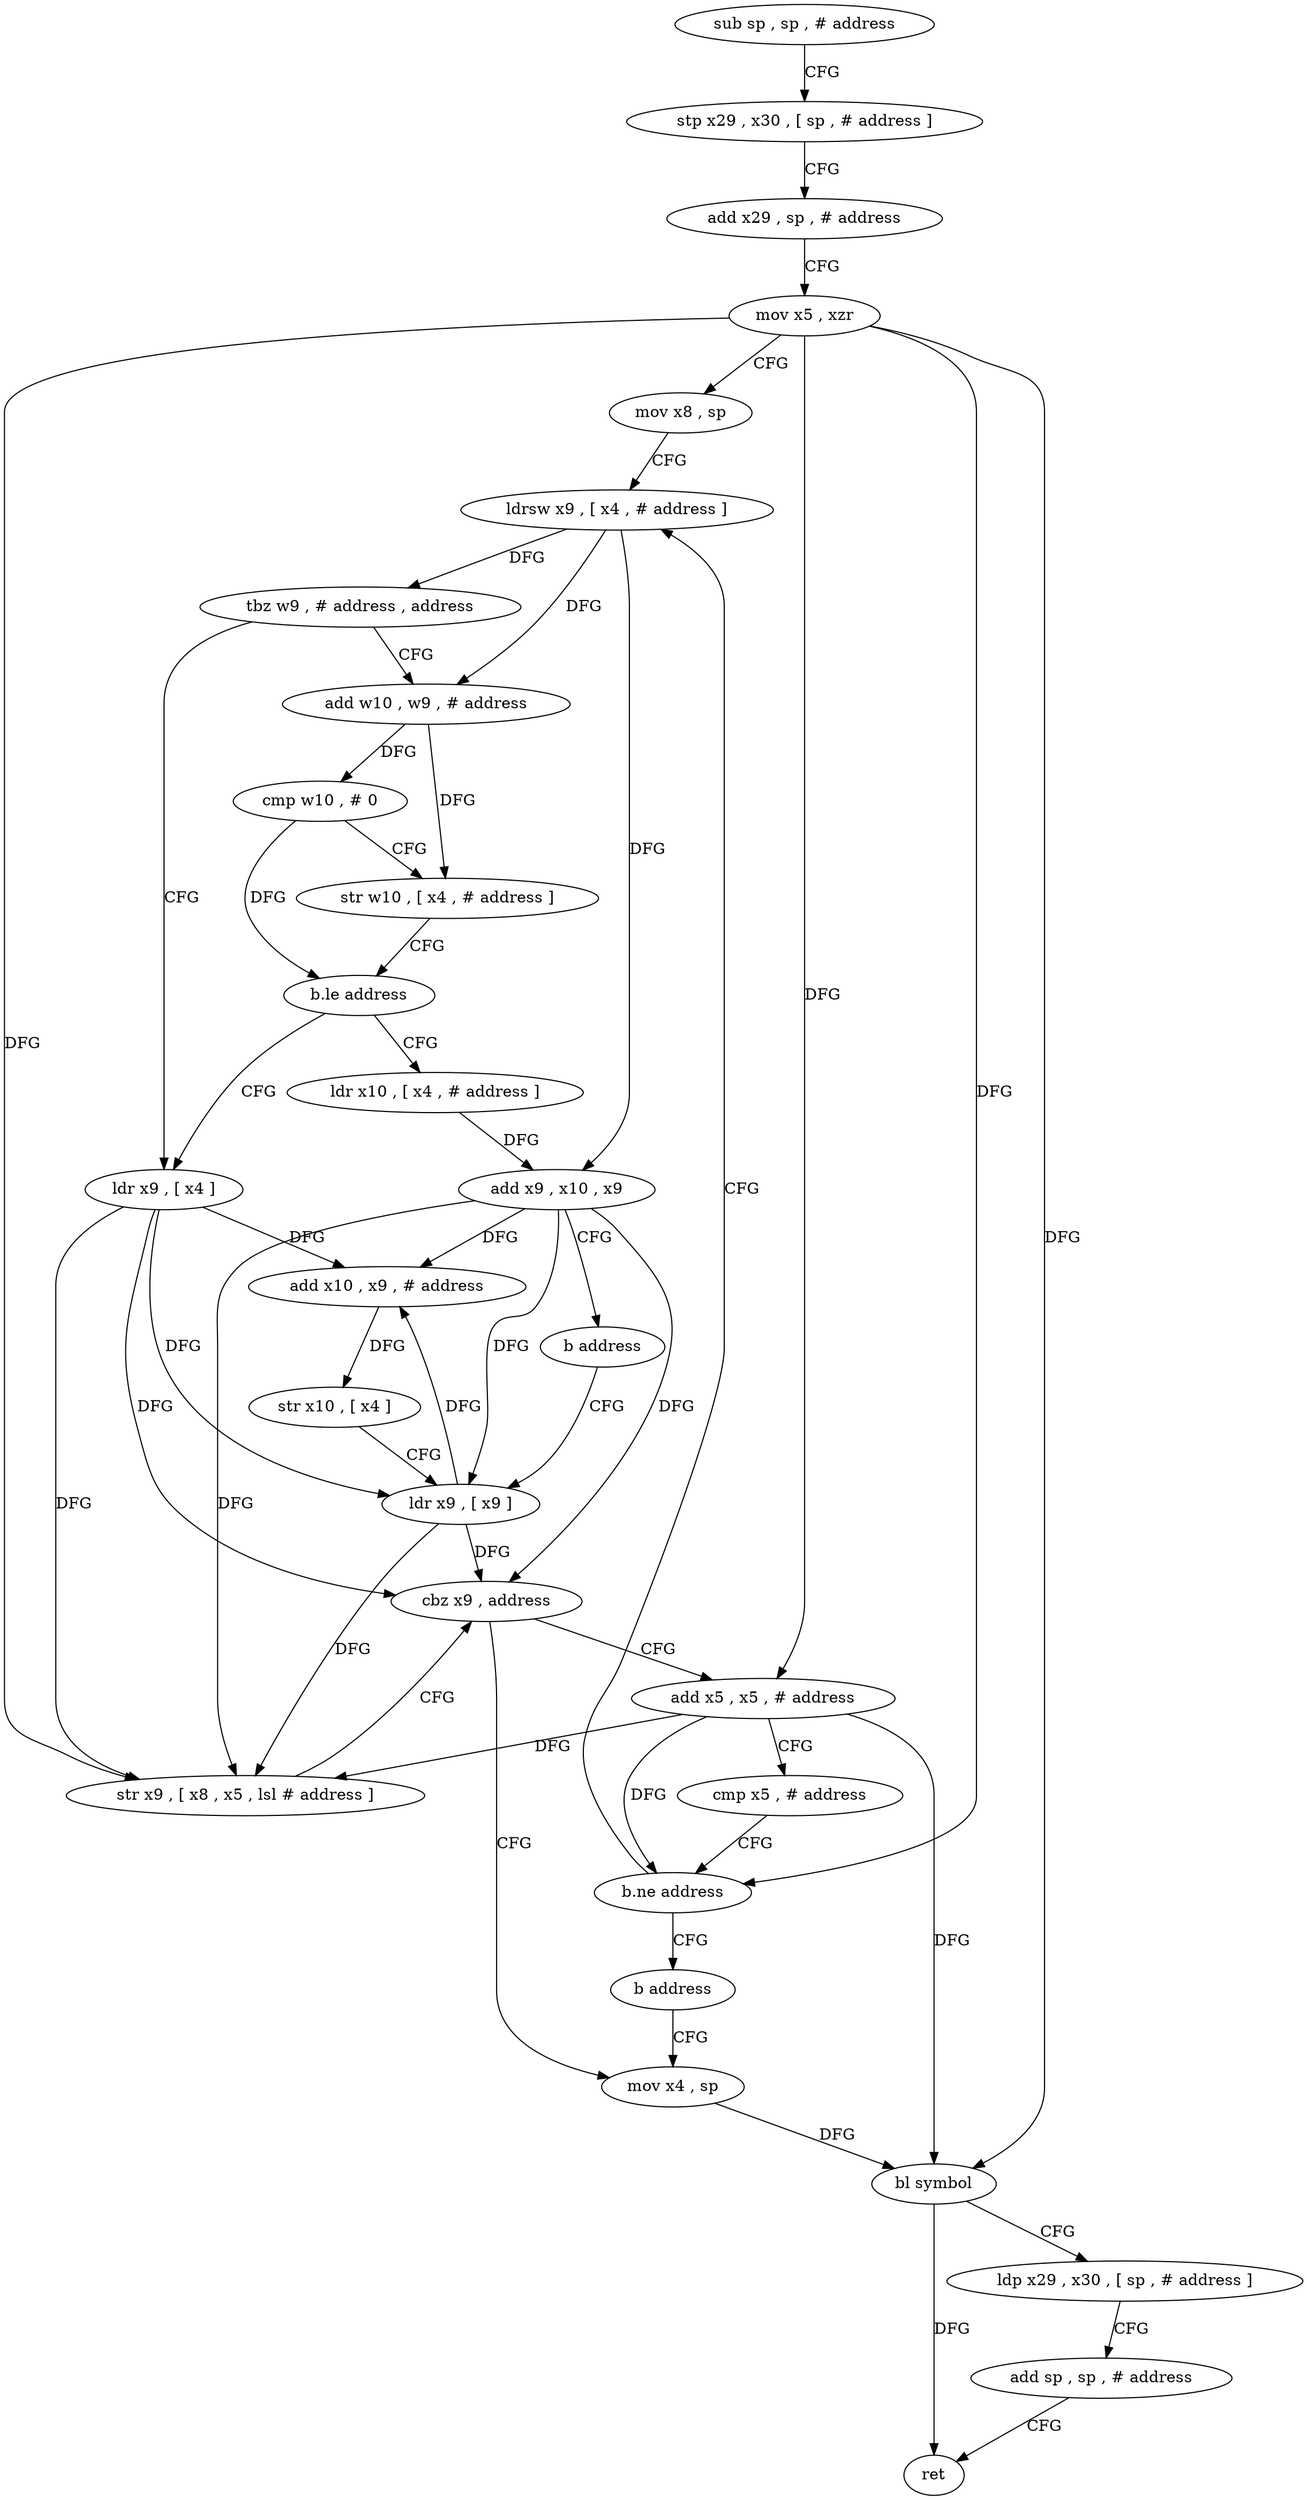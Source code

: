 digraph "func" {
"4214816" [label = "sub sp , sp , # address" ]
"4214820" [label = "stp x29 , x30 , [ sp , # address ]" ]
"4214824" [label = "add x29 , sp , # address" ]
"4214828" [label = "mov x5 , xzr" ]
"4214832" [label = "mov x8 , sp" ]
"4214836" [label = "ldrsw x9 , [ x4 , # address ]" ]
"4214860" [label = "ldr x9 , [ x4 ]" ]
"4214864" [label = "add x10 , x9 , # address" ]
"4214868" [label = "str x10 , [ x4 ]" ]
"4214872" [label = "ldr x9 , [ x9 ]" ]
"4214844" [label = "add w10 , w9 , # address" ]
"4214848" [label = "cmp w10 , # 0" ]
"4214852" [label = "str w10 , [ x4 , # address ]" ]
"4214856" [label = "b.le address" ]
"4214900" [label = "ldr x10 , [ x4 , # address ]" ]
"4214912" [label = "mov x4 , sp" ]
"4214916" [label = "bl symbol" ]
"4214920" [label = "ldp x29 , x30 , [ sp , # address ]" ]
"4214924" [label = "add sp , sp , # address" ]
"4214928" [label = "ret" ]
"4214884" [label = "add x5 , x5 , # address" ]
"4214888" [label = "cmp x5 , # address" ]
"4214892" [label = "b.ne address" ]
"4214896" [label = "b address" ]
"4214904" [label = "add x9 , x10 , x9" ]
"4214908" [label = "b address" ]
"4214840" [label = "tbz w9 , # address , address" ]
"4214876" [label = "str x9 , [ x8 , x5 , lsl # address ]" ]
"4214880" [label = "cbz x9 , address" ]
"4214816" -> "4214820" [ label = "CFG" ]
"4214820" -> "4214824" [ label = "CFG" ]
"4214824" -> "4214828" [ label = "CFG" ]
"4214828" -> "4214832" [ label = "CFG" ]
"4214828" -> "4214876" [ label = "DFG" ]
"4214828" -> "4214916" [ label = "DFG" ]
"4214828" -> "4214884" [ label = "DFG" ]
"4214828" -> "4214892" [ label = "DFG" ]
"4214832" -> "4214836" [ label = "CFG" ]
"4214836" -> "4214840" [ label = "DFG" ]
"4214836" -> "4214844" [ label = "DFG" ]
"4214836" -> "4214904" [ label = "DFG" ]
"4214860" -> "4214864" [ label = "DFG" ]
"4214860" -> "4214872" [ label = "DFG" ]
"4214860" -> "4214876" [ label = "DFG" ]
"4214860" -> "4214880" [ label = "DFG" ]
"4214864" -> "4214868" [ label = "DFG" ]
"4214868" -> "4214872" [ label = "CFG" ]
"4214872" -> "4214876" [ label = "DFG" ]
"4214872" -> "4214864" [ label = "DFG" ]
"4214872" -> "4214880" [ label = "DFG" ]
"4214844" -> "4214848" [ label = "DFG" ]
"4214844" -> "4214852" [ label = "DFG" ]
"4214848" -> "4214852" [ label = "CFG" ]
"4214848" -> "4214856" [ label = "DFG" ]
"4214852" -> "4214856" [ label = "CFG" ]
"4214856" -> "4214900" [ label = "CFG" ]
"4214856" -> "4214860" [ label = "CFG" ]
"4214900" -> "4214904" [ label = "DFG" ]
"4214912" -> "4214916" [ label = "DFG" ]
"4214916" -> "4214920" [ label = "CFG" ]
"4214916" -> "4214928" [ label = "DFG" ]
"4214920" -> "4214924" [ label = "CFG" ]
"4214924" -> "4214928" [ label = "CFG" ]
"4214884" -> "4214888" [ label = "CFG" ]
"4214884" -> "4214916" [ label = "DFG" ]
"4214884" -> "4214876" [ label = "DFG" ]
"4214884" -> "4214892" [ label = "DFG" ]
"4214888" -> "4214892" [ label = "CFG" ]
"4214892" -> "4214836" [ label = "CFG" ]
"4214892" -> "4214896" [ label = "CFG" ]
"4214896" -> "4214912" [ label = "CFG" ]
"4214904" -> "4214908" [ label = "CFG" ]
"4214904" -> "4214864" [ label = "DFG" ]
"4214904" -> "4214872" [ label = "DFG" ]
"4214904" -> "4214876" [ label = "DFG" ]
"4214904" -> "4214880" [ label = "DFG" ]
"4214908" -> "4214872" [ label = "CFG" ]
"4214840" -> "4214860" [ label = "CFG" ]
"4214840" -> "4214844" [ label = "CFG" ]
"4214876" -> "4214880" [ label = "CFG" ]
"4214880" -> "4214912" [ label = "CFG" ]
"4214880" -> "4214884" [ label = "CFG" ]
}
